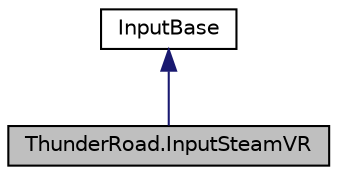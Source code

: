 digraph "ThunderRoad.InputSteamVR"
{
 // LATEX_PDF_SIZE
  edge [fontname="Helvetica",fontsize="10",labelfontname="Helvetica",labelfontsize="10"];
  node [fontname="Helvetica",fontsize="10",shape=record];
  Node1 [label="ThunderRoad.InputSteamVR",height=0.2,width=0.4,color="black", fillcolor="grey75", style="filled", fontcolor="black",tooltip="Class InputSteamVR. Implements the ThunderRoad.InputBase"];
  Node2 -> Node1 [dir="back",color="midnightblue",fontsize="10",style="solid",fontname="Helvetica"];
  Node2 [label="InputBase",height=0.2,width=0.4,color="black", fillcolor="white", style="filled",URL="$class_thunder_road_1_1_input_base.html",tooltip="Class InputBase."];
}
